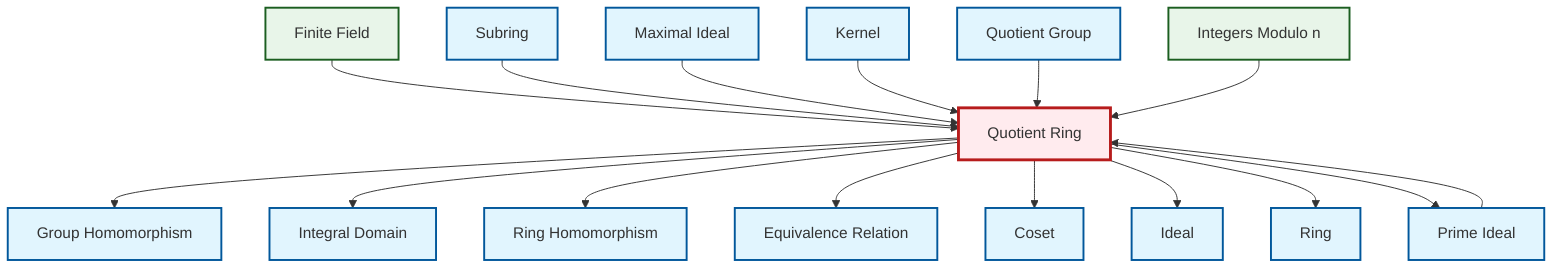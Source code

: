 graph TD
    classDef definition fill:#e1f5fe,stroke:#01579b,stroke-width:2px
    classDef theorem fill:#f3e5f5,stroke:#4a148c,stroke-width:2px
    classDef axiom fill:#fff3e0,stroke:#e65100,stroke-width:2px
    classDef example fill:#e8f5e9,stroke:#1b5e20,stroke-width:2px
    classDef current fill:#ffebee,stroke:#b71c1c,stroke-width:3px
    def-quotient-ring["Quotient Ring"]:::definition
    def-subring["Subring"]:::definition
    def-kernel["Kernel"]:::definition
    def-prime-ideal["Prime Ideal"]:::definition
    def-coset["Coset"]:::definition
    def-homomorphism["Group Homomorphism"]:::definition
    def-ring-homomorphism["Ring Homomorphism"]:::definition
    ex-finite-field["Finite Field"]:::example
    def-integral-domain["Integral Domain"]:::definition
    def-maximal-ideal["Maximal Ideal"]:::definition
    def-ideal["Ideal"]:::definition
    def-quotient-group["Quotient Group"]:::definition
    ex-quotient-integers-mod-n["Integers Modulo n"]:::example
    def-ring["Ring"]:::definition
    def-equivalence-relation["Equivalence Relation"]:::definition
    ex-finite-field --> def-quotient-ring
    def-quotient-ring --> def-homomorphism
    def-subring --> def-quotient-ring
    def-quotient-ring --> def-integral-domain
    def-quotient-ring --> def-ring-homomorphism
    def-maximal-ideal --> def-quotient-ring
    def-kernel --> def-quotient-ring
    def-quotient-ring --> def-equivalence-relation
    def-quotient-ring --> def-coset
    def-prime-ideal --> def-quotient-ring
    def-quotient-group --> def-quotient-ring
    ex-quotient-integers-mod-n --> def-quotient-ring
    def-quotient-ring --> def-ideal
    def-quotient-ring --> def-ring
    def-quotient-ring --> def-prime-ideal
    class def-quotient-ring current